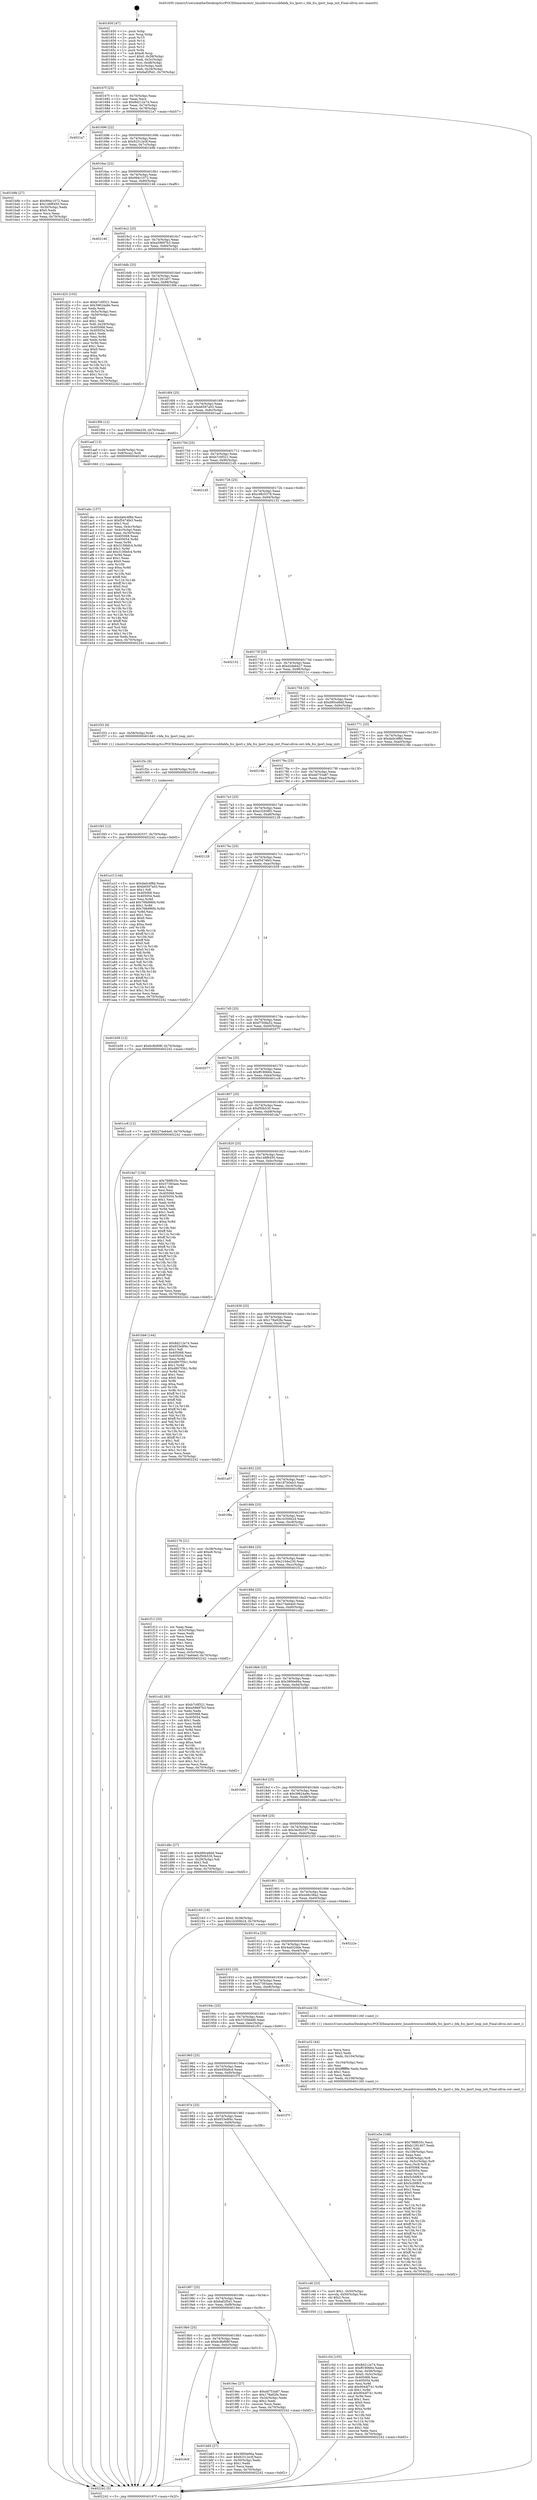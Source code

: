 digraph "0x401650" {
  label = "0x401650 (/mnt/c/Users/mathe/Desktop/tcc/POCII/binaries/extr_linuxdriversscsibfabfa_fcs_lport.c_bfa_fcs_lport_loop_init_Final-ollvm.out::main(0))"
  labelloc = "t"
  node[shape=record]

  Entry [label="",width=0.3,height=0.3,shape=circle,fillcolor=black,style=filled]
  "0x40167f" [label="{
     0x40167f [23]\l
     | [instrs]\l
     &nbsp;&nbsp;0x40167f \<+3\>: mov -0x70(%rbp),%eax\l
     &nbsp;&nbsp;0x401682 \<+2\>: mov %eax,%ecx\l
     &nbsp;&nbsp;0x401684 \<+6\>: sub $0x8d212e74,%ecx\l
     &nbsp;&nbsp;0x40168a \<+3\>: mov %eax,-0x74(%rbp)\l
     &nbsp;&nbsp;0x40168d \<+3\>: mov %ecx,-0x78(%rbp)\l
     &nbsp;&nbsp;0x401690 \<+6\>: je 00000000004021a7 \<main+0xb57\>\l
  }"]
  "0x4021a7" [label="{
     0x4021a7\l
  }", style=dashed]
  "0x401696" [label="{
     0x401696 [22]\l
     | [instrs]\l
     &nbsp;&nbsp;0x401696 \<+5\>: jmp 000000000040169b \<main+0x4b\>\l
     &nbsp;&nbsp;0x40169b \<+3\>: mov -0x74(%rbp),%eax\l
     &nbsp;&nbsp;0x40169e \<+5\>: sub $0x92312e3f,%eax\l
     &nbsp;&nbsp;0x4016a3 \<+3\>: mov %eax,-0x7c(%rbp)\l
     &nbsp;&nbsp;0x4016a6 \<+6\>: je 0000000000401b9b \<main+0x54b\>\l
  }"]
  Exit [label="",width=0.3,height=0.3,shape=circle,fillcolor=black,style=filled,peripheries=2]
  "0x401b9b" [label="{
     0x401b9b [27]\l
     | [instrs]\l
     &nbsp;&nbsp;0x401b9b \<+5\>: mov $0x994c1072,%eax\l
     &nbsp;&nbsp;0x401ba0 \<+5\>: mov $0x148f6450,%ecx\l
     &nbsp;&nbsp;0x401ba5 \<+3\>: mov -0x30(%rbp),%edx\l
     &nbsp;&nbsp;0x401ba8 \<+3\>: cmp $0x0,%edx\l
     &nbsp;&nbsp;0x401bab \<+3\>: cmove %ecx,%eax\l
     &nbsp;&nbsp;0x401bae \<+3\>: mov %eax,-0x70(%rbp)\l
     &nbsp;&nbsp;0x401bb1 \<+5\>: jmp 0000000000402242 \<main+0xbf2\>\l
  }"]
  "0x4016ac" [label="{
     0x4016ac [22]\l
     | [instrs]\l
     &nbsp;&nbsp;0x4016ac \<+5\>: jmp 00000000004016b1 \<main+0x61\>\l
     &nbsp;&nbsp;0x4016b1 \<+3\>: mov -0x74(%rbp),%eax\l
     &nbsp;&nbsp;0x4016b4 \<+5\>: sub $0x994c1072,%eax\l
     &nbsp;&nbsp;0x4016b9 \<+3\>: mov %eax,-0x80(%rbp)\l
     &nbsp;&nbsp;0x4016bc \<+6\>: je 0000000000402146 \<main+0xaf6\>\l
  }"]
  "0x401f45" [label="{
     0x401f45 [12]\l
     | [instrs]\l
     &nbsp;&nbsp;0x401f45 \<+7\>: movl $0x3ec92537,-0x70(%rbp)\l
     &nbsp;&nbsp;0x401f4c \<+5\>: jmp 0000000000402242 \<main+0xbf2\>\l
  }"]
  "0x402146" [label="{
     0x402146\l
  }", style=dashed]
  "0x4016c2" [label="{
     0x4016c2 [25]\l
     | [instrs]\l
     &nbsp;&nbsp;0x4016c2 \<+5\>: jmp 00000000004016c7 \<main+0x77\>\l
     &nbsp;&nbsp;0x4016c7 \<+3\>: mov -0x74(%rbp),%eax\l
     &nbsp;&nbsp;0x4016ca \<+5\>: sub $0xa59697b3,%eax\l
     &nbsp;&nbsp;0x4016cf \<+6\>: mov %eax,-0x84(%rbp)\l
     &nbsp;&nbsp;0x4016d5 \<+6\>: je 0000000000401d25 \<main+0x6d5\>\l
  }"]
  "0x401f3c" [label="{
     0x401f3c [9]\l
     | [instrs]\l
     &nbsp;&nbsp;0x401f3c \<+4\>: mov -0x58(%rbp),%rdi\l
     &nbsp;&nbsp;0x401f40 \<+5\>: call 0000000000401030 \<free@plt\>\l
     | [calls]\l
     &nbsp;&nbsp;0x401030 \{1\} (unknown)\l
  }"]
  "0x401d25" [label="{
     0x401d25 [103]\l
     | [instrs]\l
     &nbsp;&nbsp;0x401d25 \<+5\>: mov $0xb7c0f321,%eax\l
     &nbsp;&nbsp;0x401d2a \<+5\>: mov $0x39624a9e,%ecx\l
     &nbsp;&nbsp;0x401d2f \<+2\>: xor %edx,%edx\l
     &nbsp;&nbsp;0x401d31 \<+3\>: mov -0x5c(%rbp),%esi\l
     &nbsp;&nbsp;0x401d34 \<+3\>: cmp -0x50(%rbp),%esi\l
     &nbsp;&nbsp;0x401d37 \<+4\>: setl %dil\l
     &nbsp;&nbsp;0x401d3b \<+4\>: and $0x1,%dil\l
     &nbsp;&nbsp;0x401d3f \<+4\>: mov %dil,-0x29(%rbp)\l
     &nbsp;&nbsp;0x401d43 \<+7\>: mov 0x405068,%esi\l
     &nbsp;&nbsp;0x401d4a \<+8\>: mov 0x405054,%r8d\l
     &nbsp;&nbsp;0x401d52 \<+3\>: sub $0x1,%edx\l
     &nbsp;&nbsp;0x401d55 \<+3\>: mov %esi,%r9d\l
     &nbsp;&nbsp;0x401d58 \<+3\>: add %edx,%r9d\l
     &nbsp;&nbsp;0x401d5b \<+4\>: imul %r9d,%esi\l
     &nbsp;&nbsp;0x401d5f \<+3\>: and $0x1,%esi\l
     &nbsp;&nbsp;0x401d62 \<+3\>: cmp $0x0,%esi\l
     &nbsp;&nbsp;0x401d65 \<+4\>: sete %dil\l
     &nbsp;&nbsp;0x401d69 \<+4\>: cmp $0xa,%r8d\l
     &nbsp;&nbsp;0x401d6d \<+4\>: setl %r10b\l
     &nbsp;&nbsp;0x401d71 \<+3\>: mov %dil,%r11b\l
     &nbsp;&nbsp;0x401d74 \<+3\>: and %r10b,%r11b\l
     &nbsp;&nbsp;0x401d77 \<+3\>: xor %r10b,%dil\l
     &nbsp;&nbsp;0x401d7a \<+3\>: or %dil,%r11b\l
     &nbsp;&nbsp;0x401d7d \<+4\>: test $0x1,%r11b\l
     &nbsp;&nbsp;0x401d81 \<+3\>: cmovne %ecx,%eax\l
     &nbsp;&nbsp;0x401d84 \<+3\>: mov %eax,-0x70(%rbp)\l
     &nbsp;&nbsp;0x401d87 \<+5\>: jmp 0000000000402242 \<main+0xbf2\>\l
  }"]
  "0x4016db" [label="{
     0x4016db [25]\l
     | [instrs]\l
     &nbsp;&nbsp;0x4016db \<+5\>: jmp 00000000004016e0 \<main+0x90\>\l
     &nbsp;&nbsp;0x4016e0 \<+3\>: mov -0x74(%rbp),%eax\l
     &nbsp;&nbsp;0x4016e3 \<+5\>: sub $0xb1291407,%eax\l
     &nbsp;&nbsp;0x4016e8 \<+6\>: mov %eax,-0x88(%rbp)\l
     &nbsp;&nbsp;0x4016ee \<+6\>: je 0000000000401f06 \<main+0x8b6\>\l
  }"]
  "0x401e5e" [label="{
     0x401e5e [168]\l
     | [instrs]\l
     &nbsp;&nbsp;0x401e5e \<+5\>: mov $0x788f635c,%ecx\l
     &nbsp;&nbsp;0x401e63 \<+5\>: mov $0xb1291407,%edx\l
     &nbsp;&nbsp;0x401e68 \<+3\>: mov $0x1,%dil\l
     &nbsp;&nbsp;0x401e6b \<+6\>: mov -0x108(%rbp),%esi\l
     &nbsp;&nbsp;0x401e71 \<+3\>: imul %eax,%esi\l
     &nbsp;&nbsp;0x401e74 \<+4\>: mov -0x58(%rbp),%r8\l
     &nbsp;&nbsp;0x401e78 \<+4\>: movslq -0x5c(%rbp),%r9\l
     &nbsp;&nbsp;0x401e7c \<+4\>: mov %esi,(%r8,%r9,4)\l
     &nbsp;&nbsp;0x401e80 \<+7\>: mov 0x405068,%eax\l
     &nbsp;&nbsp;0x401e87 \<+7\>: mov 0x405054,%esi\l
     &nbsp;&nbsp;0x401e8e \<+3\>: mov %eax,%r10d\l
     &nbsp;&nbsp;0x401e91 \<+7\>: sub $0x5c56f63,%r10d\l
     &nbsp;&nbsp;0x401e98 \<+4\>: sub $0x1,%r10d\l
     &nbsp;&nbsp;0x401e9c \<+7\>: add $0x5c56f63,%r10d\l
     &nbsp;&nbsp;0x401ea3 \<+4\>: imul %r10d,%eax\l
     &nbsp;&nbsp;0x401ea7 \<+3\>: and $0x1,%eax\l
     &nbsp;&nbsp;0x401eaa \<+3\>: cmp $0x0,%eax\l
     &nbsp;&nbsp;0x401ead \<+4\>: sete %r11b\l
     &nbsp;&nbsp;0x401eb1 \<+3\>: cmp $0xa,%esi\l
     &nbsp;&nbsp;0x401eb4 \<+3\>: setl %bl\l
     &nbsp;&nbsp;0x401eb7 \<+3\>: mov %r11b,%r14b\l
     &nbsp;&nbsp;0x401eba \<+4\>: xor $0xff,%r14b\l
     &nbsp;&nbsp;0x401ebe \<+3\>: mov %bl,%r15b\l
     &nbsp;&nbsp;0x401ec1 \<+4\>: xor $0xff,%r15b\l
     &nbsp;&nbsp;0x401ec5 \<+4\>: xor $0x1,%dil\l
     &nbsp;&nbsp;0x401ec9 \<+3\>: mov %r14b,%r12b\l
     &nbsp;&nbsp;0x401ecc \<+4\>: and $0xff,%r12b\l
     &nbsp;&nbsp;0x401ed0 \<+3\>: and %dil,%r11b\l
     &nbsp;&nbsp;0x401ed3 \<+3\>: mov %r15b,%r13b\l
     &nbsp;&nbsp;0x401ed6 \<+4\>: and $0xff,%r13b\l
     &nbsp;&nbsp;0x401eda \<+3\>: and %dil,%bl\l
     &nbsp;&nbsp;0x401edd \<+3\>: or %r11b,%r12b\l
     &nbsp;&nbsp;0x401ee0 \<+3\>: or %bl,%r13b\l
     &nbsp;&nbsp;0x401ee3 \<+3\>: xor %r13b,%r12b\l
     &nbsp;&nbsp;0x401ee6 \<+3\>: or %r15b,%r14b\l
     &nbsp;&nbsp;0x401ee9 \<+4\>: xor $0xff,%r14b\l
     &nbsp;&nbsp;0x401eed \<+4\>: or $0x1,%dil\l
     &nbsp;&nbsp;0x401ef1 \<+3\>: and %dil,%r14b\l
     &nbsp;&nbsp;0x401ef4 \<+3\>: or %r14b,%r12b\l
     &nbsp;&nbsp;0x401ef7 \<+4\>: test $0x1,%r12b\l
     &nbsp;&nbsp;0x401efb \<+3\>: cmovne %edx,%ecx\l
     &nbsp;&nbsp;0x401efe \<+3\>: mov %ecx,-0x70(%rbp)\l
     &nbsp;&nbsp;0x401f01 \<+5\>: jmp 0000000000402242 \<main+0xbf2\>\l
  }"]
  "0x401f06" [label="{
     0x401f06 [12]\l
     | [instrs]\l
     &nbsp;&nbsp;0x401f06 \<+7\>: movl $0x2104e230,-0x70(%rbp)\l
     &nbsp;&nbsp;0x401f0d \<+5\>: jmp 0000000000402242 \<main+0xbf2\>\l
  }"]
  "0x4016f4" [label="{
     0x4016f4 [25]\l
     | [instrs]\l
     &nbsp;&nbsp;0x4016f4 \<+5\>: jmp 00000000004016f9 \<main+0xa9\>\l
     &nbsp;&nbsp;0x4016f9 \<+3\>: mov -0x74(%rbp),%eax\l
     &nbsp;&nbsp;0x4016fc \<+5\>: sub $0xb6597a03,%eax\l
     &nbsp;&nbsp;0x401701 \<+6\>: mov %eax,-0x8c(%rbp)\l
     &nbsp;&nbsp;0x401707 \<+6\>: je 0000000000401aaf \<main+0x45f\>\l
  }"]
  "0x401e32" [label="{
     0x401e32 [44]\l
     | [instrs]\l
     &nbsp;&nbsp;0x401e32 \<+2\>: xor %ecx,%ecx\l
     &nbsp;&nbsp;0x401e34 \<+5\>: mov $0x2,%edx\l
     &nbsp;&nbsp;0x401e39 \<+6\>: mov %edx,-0x104(%rbp)\l
     &nbsp;&nbsp;0x401e3f \<+1\>: cltd\l
     &nbsp;&nbsp;0x401e40 \<+6\>: mov -0x104(%rbp),%esi\l
     &nbsp;&nbsp;0x401e46 \<+2\>: idiv %esi\l
     &nbsp;&nbsp;0x401e48 \<+6\>: imul $0xfffffffe,%edx,%edx\l
     &nbsp;&nbsp;0x401e4e \<+3\>: sub $0x1,%ecx\l
     &nbsp;&nbsp;0x401e51 \<+2\>: sub %ecx,%edx\l
     &nbsp;&nbsp;0x401e53 \<+6\>: mov %edx,-0x108(%rbp)\l
     &nbsp;&nbsp;0x401e59 \<+5\>: call 0000000000401160 \<next_i\>\l
     | [calls]\l
     &nbsp;&nbsp;0x401160 \{1\} (/mnt/c/Users/mathe/Desktop/tcc/POCII/binaries/extr_linuxdriversscsibfabfa_fcs_lport.c_bfa_fcs_lport_loop_init_Final-ollvm.out::next_i)\l
  }"]
  "0x401aaf" [label="{
     0x401aaf [13]\l
     | [instrs]\l
     &nbsp;&nbsp;0x401aaf \<+4\>: mov -0x48(%rbp),%rax\l
     &nbsp;&nbsp;0x401ab3 \<+4\>: mov 0x8(%rax),%rdi\l
     &nbsp;&nbsp;0x401ab7 \<+5\>: call 0000000000401060 \<atoi@plt\>\l
     | [calls]\l
     &nbsp;&nbsp;0x401060 \{1\} (unknown)\l
  }"]
  "0x40170d" [label="{
     0x40170d [25]\l
     | [instrs]\l
     &nbsp;&nbsp;0x40170d \<+5\>: jmp 0000000000401712 \<main+0xc2\>\l
     &nbsp;&nbsp;0x401712 \<+3\>: mov -0x74(%rbp),%eax\l
     &nbsp;&nbsp;0x401715 \<+5\>: sub $0xb7c0f321,%eax\l
     &nbsp;&nbsp;0x40171a \<+6\>: mov %eax,-0x90(%rbp)\l
     &nbsp;&nbsp;0x401720 \<+6\>: je 00000000004021d5 \<main+0xb85\>\l
  }"]
  "0x401c5d" [label="{
     0x401c5d [105]\l
     | [instrs]\l
     &nbsp;&nbsp;0x401c5d \<+5\>: mov $0x8d212e74,%ecx\l
     &nbsp;&nbsp;0x401c62 \<+5\>: mov $0xff190664,%edx\l
     &nbsp;&nbsp;0x401c67 \<+4\>: mov %rax,-0x58(%rbp)\l
     &nbsp;&nbsp;0x401c6b \<+7\>: movl $0x0,-0x5c(%rbp)\l
     &nbsp;&nbsp;0x401c72 \<+7\>: mov 0x405068,%esi\l
     &nbsp;&nbsp;0x401c79 \<+8\>: mov 0x405054,%r8d\l
     &nbsp;&nbsp;0x401c81 \<+3\>: mov %esi,%r9d\l
     &nbsp;&nbsp;0x401c84 \<+7\>: add $0x9044f741,%r9d\l
     &nbsp;&nbsp;0x401c8b \<+4\>: sub $0x1,%r9d\l
     &nbsp;&nbsp;0x401c8f \<+7\>: sub $0x9044f741,%r9d\l
     &nbsp;&nbsp;0x401c96 \<+4\>: imul %r9d,%esi\l
     &nbsp;&nbsp;0x401c9a \<+3\>: and $0x1,%esi\l
     &nbsp;&nbsp;0x401c9d \<+3\>: cmp $0x0,%esi\l
     &nbsp;&nbsp;0x401ca0 \<+4\>: sete %r10b\l
     &nbsp;&nbsp;0x401ca4 \<+4\>: cmp $0xa,%r8d\l
     &nbsp;&nbsp;0x401ca8 \<+4\>: setl %r11b\l
     &nbsp;&nbsp;0x401cac \<+3\>: mov %r10b,%bl\l
     &nbsp;&nbsp;0x401caf \<+3\>: and %r11b,%bl\l
     &nbsp;&nbsp;0x401cb2 \<+3\>: xor %r11b,%r10b\l
     &nbsp;&nbsp;0x401cb5 \<+3\>: or %r10b,%bl\l
     &nbsp;&nbsp;0x401cb8 \<+3\>: test $0x1,%bl\l
     &nbsp;&nbsp;0x401cbb \<+3\>: cmovne %edx,%ecx\l
     &nbsp;&nbsp;0x401cbe \<+3\>: mov %ecx,-0x70(%rbp)\l
     &nbsp;&nbsp;0x401cc1 \<+5\>: jmp 0000000000402242 \<main+0xbf2\>\l
  }"]
  "0x4021d5" [label="{
     0x4021d5\l
  }", style=dashed]
  "0x401726" [label="{
     0x401726 [25]\l
     | [instrs]\l
     &nbsp;&nbsp;0x401726 \<+5\>: jmp 000000000040172b \<main+0xdb\>\l
     &nbsp;&nbsp;0x40172b \<+3\>: mov -0x74(%rbp),%eax\l
     &nbsp;&nbsp;0x40172e \<+5\>: sub $0xc98c5378,%eax\l
     &nbsp;&nbsp;0x401733 \<+6\>: mov %eax,-0x94(%rbp)\l
     &nbsp;&nbsp;0x401739 \<+6\>: je 0000000000402152 \<main+0xb02\>\l
  }"]
  "0x4019c9" [label="{
     0x4019c9\l
  }", style=dashed]
  "0x402152" [label="{
     0x402152\l
  }", style=dashed]
  "0x40173f" [label="{
     0x40173f [25]\l
     | [instrs]\l
     &nbsp;&nbsp;0x40173f \<+5\>: jmp 0000000000401744 \<main+0xf4\>\l
     &nbsp;&nbsp;0x401744 \<+3\>: mov -0x74(%rbp),%eax\l
     &nbsp;&nbsp;0x401747 \<+5\>: sub $0xd2deb427,%eax\l
     &nbsp;&nbsp;0x40174c \<+6\>: mov %eax,-0x98(%rbp)\l
     &nbsp;&nbsp;0x401752 \<+6\>: je 000000000040211c \<main+0xacc\>\l
  }"]
  "0x401b65" [label="{
     0x401b65 [27]\l
     | [instrs]\l
     &nbsp;&nbsp;0x401b65 \<+5\>: mov $0x3800e66a,%eax\l
     &nbsp;&nbsp;0x401b6a \<+5\>: mov $0x92312e3f,%ecx\l
     &nbsp;&nbsp;0x401b6f \<+3\>: mov -0x30(%rbp),%edx\l
     &nbsp;&nbsp;0x401b72 \<+3\>: cmp $0x1,%edx\l
     &nbsp;&nbsp;0x401b75 \<+3\>: cmovl %ecx,%eax\l
     &nbsp;&nbsp;0x401b78 \<+3\>: mov %eax,-0x70(%rbp)\l
     &nbsp;&nbsp;0x401b7b \<+5\>: jmp 0000000000402242 \<main+0xbf2\>\l
  }"]
  "0x40211c" [label="{
     0x40211c\l
  }", style=dashed]
  "0x401758" [label="{
     0x401758 [25]\l
     | [instrs]\l
     &nbsp;&nbsp;0x401758 \<+5\>: jmp 000000000040175d \<main+0x10d\>\l
     &nbsp;&nbsp;0x40175d \<+3\>: mov -0x74(%rbp),%eax\l
     &nbsp;&nbsp;0x401760 \<+5\>: sub $0xd90ce8dd,%eax\l
     &nbsp;&nbsp;0x401765 \<+6\>: mov %eax,-0x9c(%rbp)\l
     &nbsp;&nbsp;0x40176b \<+6\>: je 0000000000401f33 \<main+0x8e3\>\l
  }"]
  "0x401abc" [label="{
     0x401abc [157]\l
     | [instrs]\l
     &nbsp;&nbsp;0x401abc \<+5\>: mov $0xda0c4f8d,%ecx\l
     &nbsp;&nbsp;0x401ac1 \<+5\>: mov $0xf5474fe3,%edx\l
     &nbsp;&nbsp;0x401ac6 \<+3\>: mov $0x1,%sil\l
     &nbsp;&nbsp;0x401ac9 \<+3\>: mov %eax,-0x4c(%rbp)\l
     &nbsp;&nbsp;0x401acc \<+3\>: mov -0x4c(%rbp),%eax\l
     &nbsp;&nbsp;0x401acf \<+3\>: mov %eax,-0x30(%rbp)\l
     &nbsp;&nbsp;0x401ad2 \<+7\>: mov 0x405068,%eax\l
     &nbsp;&nbsp;0x401ad9 \<+8\>: mov 0x405054,%r8d\l
     &nbsp;&nbsp;0x401ae1 \<+3\>: mov %eax,%r9d\l
     &nbsp;&nbsp;0x401ae4 \<+7\>: sub $0x3156bfc4,%r9d\l
     &nbsp;&nbsp;0x401aeb \<+4\>: sub $0x1,%r9d\l
     &nbsp;&nbsp;0x401aef \<+7\>: add $0x3156bfc4,%r9d\l
     &nbsp;&nbsp;0x401af6 \<+4\>: imul %r9d,%eax\l
     &nbsp;&nbsp;0x401afa \<+3\>: and $0x1,%eax\l
     &nbsp;&nbsp;0x401afd \<+3\>: cmp $0x0,%eax\l
     &nbsp;&nbsp;0x401b00 \<+4\>: sete %r10b\l
     &nbsp;&nbsp;0x401b04 \<+4\>: cmp $0xa,%r8d\l
     &nbsp;&nbsp;0x401b08 \<+4\>: setl %r11b\l
     &nbsp;&nbsp;0x401b0c \<+3\>: mov %r10b,%bl\l
     &nbsp;&nbsp;0x401b0f \<+3\>: xor $0xff,%bl\l
     &nbsp;&nbsp;0x401b12 \<+3\>: mov %r11b,%r14b\l
     &nbsp;&nbsp;0x401b15 \<+4\>: xor $0xff,%r14b\l
     &nbsp;&nbsp;0x401b19 \<+4\>: xor $0x0,%sil\l
     &nbsp;&nbsp;0x401b1d \<+3\>: mov %bl,%r15b\l
     &nbsp;&nbsp;0x401b20 \<+4\>: and $0x0,%r15b\l
     &nbsp;&nbsp;0x401b24 \<+3\>: and %sil,%r10b\l
     &nbsp;&nbsp;0x401b27 \<+3\>: mov %r14b,%r12b\l
     &nbsp;&nbsp;0x401b2a \<+4\>: and $0x0,%r12b\l
     &nbsp;&nbsp;0x401b2e \<+3\>: and %sil,%r11b\l
     &nbsp;&nbsp;0x401b31 \<+3\>: or %r10b,%r15b\l
     &nbsp;&nbsp;0x401b34 \<+3\>: or %r11b,%r12b\l
     &nbsp;&nbsp;0x401b37 \<+3\>: xor %r12b,%r15b\l
     &nbsp;&nbsp;0x401b3a \<+3\>: or %r14b,%bl\l
     &nbsp;&nbsp;0x401b3d \<+3\>: xor $0xff,%bl\l
     &nbsp;&nbsp;0x401b40 \<+4\>: or $0x0,%sil\l
     &nbsp;&nbsp;0x401b44 \<+3\>: and %sil,%bl\l
     &nbsp;&nbsp;0x401b47 \<+3\>: or %bl,%r15b\l
     &nbsp;&nbsp;0x401b4a \<+4\>: test $0x1,%r15b\l
     &nbsp;&nbsp;0x401b4e \<+3\>: cmovne %edx,%ecx\l
     &nbsp;&nbsp;0x401b51 \<+3\>: mov %ecx,-0x70(%rbp)\l
     &nbsp;&nbsp;0x401b54 \<+5\>: jmp 0000000000402242 \<main+0xbf2\>\l
  }"]
  "0x401f33" [label="{
     0x401f33 [9]\l
     | [instrs]\l
     &nbsp;&nbsp;0x401f33 \<+4\>: mov -0x58(%rbp),%rdi\l
     &nbsp;&nbsp;0x401f37 \<+5\>: call 0000000000401640 \<bfa_fcs_lport_loop_init\>\l
     | [calls]\l
     &nbsp;&nbsp;0x401640 \{1\} (/mnt/c/Users/mathe/Desktop/tcc/POCII/binaries/extr_linuxdriversscsibfabfa_fcs_lport.c_bfa_fcs_lport_loop_init_Final-ollvm.out::bfa_fcs_lport_loop_init)\l
  }"]
  "0x401771" [label="{
     0x401771 [25]\l
     | [instrs]\l
     &nbsp;&nbsp;0x401771 \<+5\>: jmp 0000000000401776 \<main+0x126\>\l
     &nbsp;&nbsp;0x401776 \<+3\>: mov -0x74(%rbp),%eax\l
     &nbsp;&nbsp;0x401779 \<+5\>: sub $0xda0c4f8d,%eax\l
     &nbsp;&nbsp;0x40177e \<+6\>: mov %eax,-0xa0(%rbp)\l
     &nbsp;&nbsp;0x401784 \<+6\>: je 000000000040218b \<main+0xb3b\>\l
  }"]
  "0x401650" [label="{
     0x401650 [47]\l
     | [instrs]\l
     &nbsp;&nbsp;0x401650 \<+1\>: push %rbp\l
     &nbsp;&nbsp;0x401651 \<+3\>: mov %rsp,%rbp\l
     &nbsp;&nbsp;0x401654 \<+2\>: push %r15\l
     &nbsp;&nbsp;0x401656 \<+2\>: push %r14\l
     &nbsp;&nbsp;0x401658 \<+2\>: push %r13\l
     &nbsp;&nbsp;0x40165a \<+2\>: push %r12\l
     &nbsp;&nbsp;0x40165c \<+1\>: push %rbx\l
     &nbsp;&nbsp;0x40165d \<+7\>: sub $0xe8,%rsp\l
     &nbsp;&nbsp;0x401664 \<+7\>: movl $0x0,-0x38(%rbp)\l
     &nbsp;&nbsp;0x40166b \<+3\>: mov %edi,-0x3c(%rbp)\l
     &nbsp;&nbsp;0x40166e \<+4\>: mov %rsi,-0x48(%rbp)\l
     &nbsp;&nbsp;0x401672 \<+3\>: mov -0x3c(%rbp),%edi\l
     &nbsp;&nbsp;0x401675 \<+3\>: mov %edi,-0x34(%rbp)\l
     &nbsp;&nbsp;0x401678 \<+7\>: movl $0x6af2f5d1,-0x70(%rbp)\l
  }"]
  "0x40218b" [label="{
     0x40218b\l
  }", style=dashed]
  "0x40178a" [label="{
     0x40178a [25]\l
     | [instrs]\l
     &nbsp;&nbsp;0x40178a \<+5\>: jmp 000000000040178f \<main+0x13f\>\l
     &nbsp;&nbsp;0x40178f \<+3\>: mov -0x74(%rbp),%eax\l
     &nbsp;&nbsp;0x401792 \<+5\>: sub $0xdd753a87,%eax\l
     &nbsp;&nbsp;0x401797 \<+6\>: mov %eax,-0xa4(%rbp)\l
     &nbsp;&nbsp;0x40179d \<+6\>: je 0000000000401a1f \<main+0x3cf\>\l
  }"]
  "0x402242" [label="{
     0x402242 [5]\l
     | [instrs]\l
     &nbsp;&nbsp;0x402242 \<+5\>: jmp 000000000040167f \<main+0x2f\>\l
  }"]
  "0x401a1f" [label="{
     0x401a1f [144]\l
     | [instrs]\l
     &nbsp;&nbsp;0x401a1f \<+5\>: mov $0xda0c4f8d,%eax\l
     &nbsp;&nbsp;0x401a24 \<+5\>: mov $0xb6597a03,%ecx\l
     &nbsp;&nbsp;0x401a29 \<+2\>: mov $0x1,%dl\l
     &nbsp;&nbsp;0x401a2b \<+7\>: mov 0x405068,%esi\l
     &nbsp;&nbsp;0x401a32 \<+7\>: mov 0x405054,%edi\l
     &nbsp;&nbsp;0x401a39 \<+3\>: mov %esi,%r8d\l
     &nbsp;&nbsp;0x401a3c \<+7\>: add $0x768d96f4,%r8d\l
     &nbsp;&nbsp;0x401a43 \<+4\>: sub $0x1,%r8d\l
     &nbsp;&nbsp;0x401a47 \<+7\>: sub $0x768d96f4,%r8d\l
     &nbsp;&nbsp;0x401a4e \<+4\>: imul %r8d,%esi\l
     &nbsp;&nbsp;0x401a52 \<+3\>: and $0x1,%esi\l
     &nbsp;&nbsp;0x401a55 \<+3\>: cmp $0x0,%esi\l
     &nbsp;&nbsp;0x401a58 \<+4\>: sete %r9b\l
     &nbsp;&nbsp;0x401a5c \<+3\>: cmp $0xa,%edi\l
     &nbsp;&nbsp;0x401a5f \<+4\>: setl %r10b\l
     &nbsp;&nbsp;0x401a63 \<+3\>: mov %r9b,%r11b\l
     &nbsp;&nbsp;0x401a66 \<+4\>: xor $0xff,%r11b\l
     &nbsp;&nbsp;0x401a6a \<+3\>: mov %r10b,%bl\l
     &nbsp;&nbsp;0x401a6d \<+3\>: xor $0xff,%bl\l
     &nbsp;&nbsp;0x401a70 \<+3\>: xor $0x0,%dl\l
     &nbsp;&nbsp;0x401a73 \<+3\>: mov %r11b,%r14b\l
     &nbsp;&nbsp;0x401a76 \<+4\>: and $0x0,%r14b\l
     &nbsp;&nbsp;0x401a7a \<+3\>: and %dl,%r9b\l
     &nbsp;&nbsp;0x401a7d \<+3\>: mov %bl,%r15b\l
     &nbsp;&nbsp;0x401a80 \<+4\>: and $0x0,%r15b\l
     &nbsp;&nbsp;0x401a84 \<+3\>: and %dl,%r10b\l
     &nbsp;&nbsp;0x401a87 \<+3\>: or %r9b,%r14b\l
     &nbsp;&nbsp;0x401a8a \<+3\>: or %r10b,%r15b\l
     &nbsp;&nbsp;0x401a8d \<+3\>: xor %r15b,%r14b\l
     &nbsp;&nbsp;0x401a90 \<+3\>: or %bl,%r11b\l
     &nbsp;&nbsp;0x401a93 \<+4\>: xor $0xff,%r11b\l
     &nbsp;&nbsp;0x401a97 \<+3\>: or $0x0,%dl\l
     &nbsp;&nbsp;0x401a9a \<+3\>: and %dl,%r11b\l
     &nbsp;&nbsp;0x401a9d \<+3\>: or %r11b,%r14b\l
     &nbsp;&nbsp;0x401aa0 \<+4\>: test $0x1,%r14b\l
     &nbsp;&nbsp;0x401aa4 \<+3\>: cmovne %ecx,%eax\l
     &nbsp;&nbsp;0x401aa7 \<+3\>: mov %eax,-0x70(%rbp)\l
     &nbsp;&nbsp;0x401aaa \<+5\>: jmp 0000000000402242 \<main+0xbf2\>\l
  }"]
  "0x4017a3" [label="{
     0x4017a3 [25]\l
     | [instrs]\l
     &nbsp;&nbsp;0x4017a3 \<+5\>: jmp 00000000004017a8 \<main+0x158\>\l
     &nbsp;&nbsp;0x4017a8 \<+3\>: mov -0x74(%rbp),%eax\l
     &nbsp;&nbsp;0x4017ab \<+5\>: sub $0xe32938f1,%eax\l
     &nbsp;&nbsp;0x4017b0 \<+6\>: mov %eax,-0xa8(%rbp)\l
     &nbsp;&nbsp;0x4017b6 \<+6\>: je 0000000000402128 \<main+0xad8\>\l
  }"]
  "0x4019b0" [label="{
     0x4019b0 [25]\l
     | [instrs]\l
     &nbsp;&nbsp;0x4019b0 \<+5\>: jmp 00000000004019b5 \<main+0x365\>\l
     &nbsp;&nbsp;0x4019b5 \<+3\>: mov -0x74(%rbp),%eax\l
     &nbsp;&nbsp;0x4019b8 \<+5\>: sub $0x6c8bf08f,%eax\l
     &nbsp;&nbsp;0x4019bd \<+6\>: mov %eax,-0xfc(%rbp)\l
     &nbsp;&nbsp;0x4019c3 \<+6\>: je 0000000000401b65 \<main+0x515\>\l
  }"]
  "0x402128" [label="{
     0x402128\l
  }", style=dashed]
  "0x4017bc" [label="{
     0x4017bc [25]\l
     | [instrs]\l
     &nbsp;&nbsp;0x4017bc \<+5\>: jmp 00000000004017c1 \<main+0x171\>\l
     &nbsp;&nbsp;0x4017c1 \<+3\>: mov -0x74(%rbp),%eax\l
     &nbsp;&nbsp;0x4017c4 \<+5\>: sub $0xf5474fe3,%eax\l
     &nbsp;&nbsp;0x4017c9 \<+6\>: mov %eax,-0xac(%rbp)\l
     &nbsp;&nbsp;0x4017cf \<+6\>: je 0000000000401b59 \<main+0x509\>\l
  }"]
  "0x4019ec" [label="{
     0x4019ec [27]\l
     | [instrs]\l
     &nbsp;&nbsp;0x4019ec \<+5\>: mov $0xdd753a87,%eax\l
     &nbsp;&nbsp;0x4019f1 \<+5\>: mov $0x178a92fe,%ecx\l
     &nbsp;&nbsp;0x4019f6 \<+3\>: mov -0x34(%rbp),%edx\l
     &nbsp;&nbsp;0x4019f9 \<+3\>: cmp $0x2,%edx\l
     &nbsp;&nbsp;0x4019fc \<+3\>: cmovne %ecx,%eax\l
     &nbsp;&nbsp;0x4019ff \<+3\>: mov %eax,-0x70(%rbp)\l
     &nbsp;&nbsp;0x401a02 \<+5\>: jmp 0000000000402242 \<main+0xbf2\>\l
  }"]
  "0x401b59" [label="{
     0x401b59 [12]\l
     | [instrs]\l
     &nbsp;&nbsp;0x401b59 \<+7\>: movl $0x6c8bf08f,-0x70(%rbp)\l
     &nbsp;&nbsp;0x401b60 \<+5\>: jmp 0000000000402242 \<main+0xbf2\>\l
  }"]
  "0x4017d5" [label="{
     0x4017d5 [25]\l
     | [instrs]\l
     &nbsp;&nbsp;0x4017d5 \<+5\>: jmp 00000000004017da \<main+0x18a\>\l
     &nbsp;&nbsp;0x4017da \<+3\>: mov -0x74(%rbp),%eax\l
     &nbsp;&nbsp;0x4017dd \<+5\>: sub $0xf7508a52,%eax\l
     &nbsp;&nbsp;0x4017e2 \<+6\>: mov %eax,-0xb0(%rbp)\l
     &nbsp;&nbsp;0x4017e8 \<+6\>: je 0000000000402077 \<main+0xa27\>\l
  }"]
  "0x401997" [label="{
     0x401997 [25]\l
     | [instrs]\l
     &nbsp;&nbsp;0x401997 \<+5\>: jmp 000000000040199c \<main+0x34c\>\l
     &nbsp;&nbsp;0x40199c \<+3\>: mov -0x74(%rbp),%eax\l
     &nbsp;&nbsp;0x40199f \<+5\>: sub $0x6af2f5d1,%eax\l
     &nbsp;&nbsp;0x4019a4 \<+6\>: mov %eax,-0xf8(%rbp)\l
     &nbsp;&nbsp;0x4019aa \<+6\>: je 00000000004019ec \<main+0x39c\>\l
  }"]
  "0x402077" [label="{
     0x402077\l
  }", style=dashed]
  "0x4017ee" [label="{
     0x4017ee [25]\l
     | [instrs]\l
     &nbsp;&nbsp;0x4017ee \<+5\>: jmp 00000000004017f3 \<main+0x1a3\>\l
     &nbsp;&nbsp;0x4017f3 \<+3\>: mov -0x74(%rbp),%eax\l
     &nbsp;&nbsp;0x4017f6 \<+5\>: sub $0xff190664,%eax\l
     &nbsp;&nbsp;0x4017fb \<+6\>: mov %eax,-0xb4(%rbp)\l
     &nbsp;&nbsp;0x401801 \<+6\>: je 0000000000401cc6 \<main+0x676\>\l
  }"]
  "0x401c46" [label="{
     0x401c46 [23]\l
     | [instrs]\l
     &nbsp;&nbsp;0x401c46 \<+7\>: movl $0x1,-0x50(%rbp)\l
     &nbsp;&nbsp;0x401c4d \<+4\>: movslq -0x50(%rbp),%rax\l
     &nbsp;&nbsp;0x401c51 \<+4\>: shl $0x2,%rax\l
     &nbsp;&nbsp;0x401c55 \<+3\>: mov %rax,%rdi\l
     &nbsp;&nbsp;0x401c58 \<+5\>: call 0000000000401050 \<malloc@plt\>\l
     | [calls]\l
     &nbsp;&nbsp;0x401050 \{1\} (unknown)\l
  }"]
  "0x401cc6" [label="{
     0x401cc6 [12]\l
     | [instrs]\l
     &nbsp;&nbsp;0x401cc6 \<+7\>: movl $0x274e64e0,-0x70(%rbp)\l
     &nbsp;&nbsp;0x401ccd \<+5\>: jmp 0000000000402242 \<main+0xbf2\>\l
  }"]
  "0x401807" [label="{
     0x401807 [25]\l
     | [instrs]\l
     &nbsp;&nbsp;0x401807 \<+5\>: jmp 000000000040180c \<main+0x1bc\>\l
     &nbsp;&nbsp;0x40180c \<+3\>: mov -0x74(%rbp),%eax\l
     &nbsp;&nbsp;0x40180f \<+5\>: sub $0xf50b530,%eax\l
     &nbsp;&nbsp;0x401814 \<+6\>: mov %eax,-0xb8(%rbp)\l
     &nbsp;&nbsp;0x40181a \<+6\>: je 0000000000401da7 \<main+0x757\>\l
  }"]
  "0x40197e" [label="{
     0x40197e [25]\l
     | [instrs]\l
     &nbsp;&nbsp;0x40197e \<+5\>: jmp 0000000000401983 \<main+0x333\>\l
     &nbsp;&nbsp;0x401983 \<+3\>: mov -0x74(%rbp),%eax\l
     &nbsp;&nbsp;0x401986 \<+5\>: sub $0x653e9f4c,%eax\l
     &nbsp;&nbsp;0x40198b \<+6\>: mov %eax,-0xf4(%rbp)\l
     &nbsp;&nbsp;0x401991 \<+6\>: je 0000000000401c46 \<main+0x5f6\>\l
  }"]
  "0x401da7" [label="{
     0x401da7 [134]\l
     | [instrs]\l
     &nbsp;&nbsp;0x401da7 \<+5\>: mov $0x788f635c,%eax\l
     &nbsp;&nbsp;0x401dac \<+5\>: mov $0x57393aee,%ecx\l
     &nbsp;&nbsp;0x401db1 \<+2\>: mov $0x1,%dl\l
     &nbsp;&nbsp;0x401db3 \<+2\>: xor %esi,%esi\l
     &nbsp;&nbsp;0x401db5 \<+7\>: mov 0x405068,%edi\l
     &nbsp;&nbsp;0x401dbc \<+8\>: mov 0x405054,%r8d\l
     &nbsp;&nbsp;0x401dc4 \<+3\>: sub $0x1,%esi\l
     &nbsp;&nbsp;0x401dc7 \<+3\>: mov %edi,%r9d\l
     &nbsp;&nbsp;0x401dca \<+3\>: add %esi,%r9d\l
     &nbsp;&nbsp;0x401dcd \<+4\>: imul %r9d,%edi\l
     &nbsp;&nbsp;0x401dd1 \<+3\>: and $0x1,%edi\l
     &nbsp;&nbsp;0x401dd4 \<+3\>: cmp $0x0,%edi\l
     &nbsp;&nbsp;0x401dd7 \<+4\>: sete %r10b\l
     &nbsp;&nbsp;0x401ddb \<+4\>: cmp $0xa,%r8d\l
     &nbsp;&nbsp;0x401ddf \<+4\>: setl %r11b\l
     &nbsp;&nbsp;0x401de3 \<+3\>: mov %r10b,%bl\l
     &nbsp;&nbsp;0x401de6 \<+3\>: xor $0xff,%bl\l
     &nbsp;&nbsp;0x401de9 \<+3\>: mov %r11b,%r14b\l
     &nbsp;&nbsp;0x401dec \<+4\>: xor $0xff,%r14b\l
     &nbsp;&nbsp;0x401df0 \<+3\>: xor $0x1,%dl\l
     &nbsp;&nbsp;0x401df3 \<+3\>: mov %bl,%r15b\l
     &nbsp;&nbsp;0x401df6 \<+4\>: and $0xff,%r15b\l
     &nbsp;&nbsp;0x401dfa \<+3\>: and %dl,%r10b\l
     &nbsp;&nbsp;0x401dfd \<+3\>: mov %r14b,%r12b\l
     &nbsp;&nbsp;0x401e00 \<+4\>: and $0xff,%r12b\l
     &nbsp;&nbsp;0x401e04 \<+3\>: and %dl,%r11b\l
     &nbsp;&nbsp;0x401e07 \<+3\>: or %r10b,%r15b\l
     &nbsp;&nbsp;0x401e0a \<+3\>: or %r11b,%r12b\l
     &nbsp;&nbsp;0x401e0d \<+3\>: xor %r12b,%r15b\l
     &nbsp;&nbsp;0x401e10 \<+3\>: or %r14b,%bl\l
     &nbsp;&nbsp;0x401e13 \<+3\>: xor $0xff,%bl\l
     &nbsp;&nbsp;0x401e16 \<+3\>: or $0x1,%dl\l
     &nbsp;&nbsp;0x401e19 \<+2\>: and %dl,%bl\l
     &nbsp;&nbsp;0x401e1b \<+3\>: or %bl,%r15b\l
     &nbsp;&nbsp;0x401e1e \<+4\>: test $0x1,%r15b\l
     &nbsp;&nbsp;0x401e22 \<+3\>: cmovne %ecx,%eax\l
     &nbsp;&nbsp;0x401e25 \<+3\>: mov %eax,-0x70(%rbp)\l
     &nbsp;&nbsp;0x401e28 \<+5\>: jmp 0000000000402242 \<main+0xbf2\>\l
  }"]
  "0x401820" [label="{
     0x401820 [25]\l
     | [instrs]\l
     &nbsp;&nbsp;0x401820 \<+5\>: jmp 0000000000401825 \<main+0x1d5\>\l
     &nbsp;&nbsp;0x401825 \<+3\>: mov -0x74(%rbp),%eax\l
     &nbsp;&nbsp;0x401828 \<+5\>: sub $0x148f6450,%eax\l
     &nbsp;&nbsp;0x40182d \<+6\>: mov %eax,-0xbc(%rbp)\l
     &nbsp;&nbsp;0x401833 \<+6\>: je 0000000000401bb6 \<main+0x566\>\l
  }"]
  "0x401f7f" [label="{
     0x401f7f\l
  }", style=dashed]
  "0x401bb6" [label="{
     0x401bb6 [144]\l
     | [instrs]\l
     &nbsp;&nbsp;0x401bb6 \<+5\>: mov $0x8d212e74,%eax\l
     &nbsp;&nbsp;0x401bbb \<+5\>: mov $0x653e9f4c,%ecx\l
     &nbsp;&nbsp;0x401bc0 \<+2\>: mov $0x1,%dl\l
     &nbsp;&nbsp;0x401bc2 \<+7\>: mov 0x405068,%esi\l
     &nbsp;&nbsp;0x401bc9 \<+7\>: mov 0x405054,%edi\l
     &nbsp;&nbsp;0x401bd0 \<+3\>: mov %esi,%r8d\l
     &nbsp;&nbsp;0x401bd3 \<+7\>: add $0xd807f3b1,%r8d\l
     &nbsp;&nbsp;0x401bda \<+4\>: sub $0x1,%r8d\l
     &nbsp;&nbsp;0x401bde \<+7\>: sub $0xd807f3b1,%r8d\l
     &nbsp;&nbsp;0x401be5 \<+4\>: imul %r8d,%esi\l
     &nbsp;&nbsp;0x401be9 \<+3\>: and $0x1,%esi\l
     &nbsp;&nbsp;0x401bec \<+3\>: cmp $0x0,%esi\l
     &nbsp;&nbsp;0x401bef \<+4\>: sete %r9b\l
     &nbsp;&nbsp;0x401bf3 \<+3\>: cmp $0xa,%edi\l
     &nbsp;&nbsp;0x401bf6 \<+4\>: setl %r10b\l
     &nbsp;&nbsp;0x401bfa \<+3\>: mov %r9b,%r11b\l
     &nbsp;&nbsp;0x401bfd \<+4\>: xor $0xff,%r11b\l
     &nbsp;&nbsp;0x401c01 \<+3\>: mov %r10b,%bl\l
     &nbsp;&nbsp;0x401c04 \<+3\>: xor $0xff,%bl\l
     &nbsp;&nbsp;0x401c07 \<+3\>: xor $0x1,%dl\l
     &nbsp;&nbsp;0x401c0a \<+3\>: mov %r11b,%r14b\l
     &nbsp;&nbsp;0x401c0d \<+4\>: and $0xff,%r14b\l
     &nbsp;&nbsp;0x401c11 \<+3\>: and %dl,%r9b\l
     &nbsp;&nbsp;0x401c14 \<+3\>: mov %bl,%r15b\l
     &nbsp;&nbsp;0x401c17 \<+4\>: and $0xff,%r15b\l
     &nbsp;&nbsp;0x401c1b \<+3\>: and %dl,%r10b\l
     &nbsp;&nbsp;0x401c1e \<+3\>: or %r9b,%r14b\l
     &nbsp;&nbsp;0x401c21 \<+3\>: or %r10b,%r15b\l
     &nbsp;&nbsp;0x401c24 \<+3\>: xor %r15b,%r14b\l
     &nbsp;&nbsp;0x401c27 \<+3\>: or %bl,%r11b\l
     &nbsp;&nbsp;0x401c2a \<+4\>: xor $0xff,%r11b\l
     &nbsp;&nbsp;0x401c2e \<+3\>: or $0x1,%dl\l
     &nbsp;&nbsp;0x401c31 \<+3\>: and %dl,%r11b\l
     &nbsp;&nbsp;0x401c34 \<+3\>: or %r11b,%r14b\l
     &nbsp;&nbsp;0x401c37 \<+4\>: test $0x1,%r14b\l
     &nbsp;&nbsp;0x401c3b \<+3\>: cmovne %ecx,%eax\l
     &nbsp;&nbsp;0x401c3e \<+3\>: mov %eax,-0x70(%rbp)\l
     &nbsp;&nbsp;0x401c41 \<+5\>: jmp 0000000000402242 \<main+0xbf2\>\l
  }"]
  "0x401839" [label="{
     0x401839 [25]\l
     | [instrs]\l
     &nbsp;&nbsp;0x401839 \<+5\>: jmp 000000000040183e \<main+0x1ee\>\l
     &nbsp;&nbsp;0x40183e \<+3\>: mov -0x74(%rbp),%eax\l
     &nbsp;&nbsp;0x401841 \<+5\>: sub $0x178a92fe,%eax\l
     &nbsp;&nbsp;0x401846 \<+6\>: mov %eax,-0xc0(%rbp)\l
     &nbsp;&nbsp;0x40184c \<+6\>: je 0000000000401a07 \<main+0x3b7\>\l
  }"]
  "0x401965" [label="{
     0x401965 [25]\l
     | [instrs]\l
     &nbsp;&nbsp;0x401965 \<+5\>: jmp 000000000040196a \<main+0x31a\>\l
     &nbsp;&nbsp;0x40196a \<+3\>: mov -0x74(%rbp),%eax\l
     &nbsp;&nbsp;0x40196d \<+5\>: sub $0x645fa9cd,%eax\l
     &nbsp;&nbsp;0x401972 \<+6\>: mov %eax,-0xf0(%rbp)\l
     &nbsp;&nbsp;0x401978 \<+6\>: je 0000000000401f7f \<main+0x92f\>\l
  }"]
  "0x401a07" [label="{
     0x401a07\l
  }", style=dashed]
  "0x401852" [label="{
     0x401852 [25]\l
     | [instrs]\l
     &nbsp;&nbsp;0x401852 \<+5\>: jmp 0000000000401857 \<main+0x207\>\l
     &nbsp;&nbsp;0x401857 \<+3\>: mov -0x74(%rbp),%eax\l
     &nbsp;&nbsp;0x40185a \<+5\>: sub $0x187b0eb3,%eax\l
     &nbsp;&nbsp;0x40185f \<+6\>: mov %eax,-0xc4(%rbp)\l
     &nbsp;&nbsp;0x401865 \<+6\>: je 0000000000401f9a \<main+0x94a\>\l
  }"]
  "0x401f51" [label="{
     0x401f51\l
  }", style=dashed]
  "0x401f9a" [label="{
     0x401f9a\l
  }", style=dashed]
  "0x40186b" [label="{
     0x40186b [25]\l
     | [instrs]\l
     &nbsp;&nbsp;0x40186b \<+5\>: jmp 0000000000401870 \<main+0x220\>\l
     &nbsp;&nbsp;0x401870 \<+3\>: mov -0x74(%rbp),%eax\l
     &nbsp;&nbsp;0x401873 \<+5\>: sub $0x1b300b24,%eax\l
     &nbsp;&nbsp;0x401878 \<+6\>: mov %eax,-0xc8(%rbp)\l
     &nbsp;&nbsp;0x40187e \<+6\>: je 0000000000402176 \<main+0xb26\>\l
  }"]
  "0x40194c" [label="{
     0x40194c [25]\l
     | [instrs]\l
     &nbsp;&nbsp;0x40194c \<+5\>: jmp 0000000000401951 \<main+0x301\>\l
     &nbsp;&nbsp;0x401951 \<+3\>: mov -0x74(%rbp),%eax\l
     &nbsp;&nbsp;0x401954 \<+5\>: sub $0x57d56dd0,%eax\l
     &nbsp;&nbsp;0x401959 \<+6\>: mov %eax,-0xec(%rbp)\l
     &nbsp;&nbsp;0x40195f \<+6\>: je 0000000000401f51 \<main+0x901\>\l
  }"]
  "0x402176" [label="{
     0x402176 [21]\l
     | [instrs]\l
     &nbsp;&nbsp;0x402176 \<+3\>: mov -0x38(%rbp),%eax\l
     &nbsp;&nbsp;0x402179 \<+7\>: add $0xe8,%rsp\l
     &nbsp;&nbsp;0x402180 \<+1\>: pop %rbx\l
     &nbsp;&nbsp;0x402181 \<+2\>: pop %r12\l
     &nbsp;&nbsp;0x402183 \<+2\>: pop %r13\l
     &nbsp;&nbsp;0x402185 \<+2\>: pop %r14\l
     &nbsp;&nbsp;0x402187 \<+2\>: pop %r15\l
     &nbsp;&nbsp;0x402189 \<+1\>: pop %rbp\l
     &nbsp;&nbsp;0x40218a \<+1\>: ret\l
  }"]
  "0x401884" [label="{
     0x401884 [25]\l
     | [instrs]\l
     &nbsp;&nbsp;0x401884 \<+5\>: jmp 0000000000401889 \<main+0x239\>\l
     &nbsp;&nbsp;0x401889 \<+3\>: mov -0x74(%rbp),%eax\l
     &nbsp;&nbsp;0x40188c \<+5\>: sub $0x2104e230,%eax\l
     &nbsp;&nbsp;0x401891 \<+6\>: mov %eax,-0xcc(%rbp)\l
     &nbsp;&nbsp;0x401897 \<+6\>: je 0000000000401f12 \<main+0x8c2\>\l
  }"]
  "0x401e2d" [label="{
     0x401e2d [5]\l
     | [instrs]\l
     &nbsp;&nbsp;0x401e2d \<+5\>: call 0000000000401160 \<next_i\>\l
     | [calls]\l
     &nbsp;&nbsp;0x401160 \{1\} (/mnt/c/Users/mathe/Desktop/tcc/POCII/binaries/extr_linuxdriversscsibfabfa_fcs_lport.c_bfa_fcs_lport_loop_init_Final-ollvm.out::next_i)\l
  }"]
  "0x401f12" [label="{
     0x401f12 [33]\l
     | [instrs]\l
     &nbsp;&nbsp;0x401f12 \<+2\>: xor %eax,%eax\l
     &nbsp;&nbsp;0x401f14 \<+3\>: mov -0x5c(%rbp),%ecx\l
     &nbsp;&nbsp;0x401f17 \<+2\>: mov %eax,%edx\l
     &nbsp;&nbsp;0x401f19 \<+2\>: sub %ecx,%edx\l
     &nbsp;&nbsp;0x401f1b \<+2\>: mov %eax,%ecx\l
     &nbsp;&nbsp;0x401f1d \<+3\>: sub $0x1,%ecx\l
     &nbsp;&nbsp;0x401f20 \<+2\>: add %ecx,%edx\l
     &nbsp;&nbsp;0x401f22 \<+2\>: sub %edx,%eax\l
     &nbsp;&nbsp;0x401f24 \<+3\>: mov %eax,-0x5c(%rbp)\l
     &nbsp;&nbsp;0x401f27 \<+7\>: movl $0x274e64e0,-0x70(%rbp)\l
     &nbsp;&nbsp;0x401f2e \<+5\>: jmp 0000000000402242 \<main+0xbf2\>\l
  }"]
  "0x40189d" [label="{
     0x40189d [25]\l
     | [instrs]\l
     &nbsp;&nbsp;0x40189d \<+5\>: jmp 00000000004018a2 \<main+0x252\>\l
     &nbsp;&nbsp;0x4018a2 \<+3\>: mov -0x74(%rbp),%eax\l
     &nbsp;&nbsp;0x4018a5 \<+5\>: sub $0x274e64e0,%eax\l
     &nbsp;&nbsp;0x4018aa \<+6\>: mov %eax,-0xd0(%rbp)\l
     &nbsp;&nbsp;0x4018b0 \<+6\>: je 0000000000401cd2 \<main+0x682\>\l
  }"]
  "0x401933" [label="{
     0x401933 [25]\l
     | [instrs]\l
     &nbsp;&nbsp;0x401933 \<+5\>: jmp 0000000000401938 \<main+0x2e8\>\l
     &nbsp;&nbsp;0x401938 \<+3\>: mov -0x74(%rbp),%eax\l
     &nbsp;&nbsp;0x40193b \<+5\>: sub $0x57393aee,%eax\l
     &nbsp;&nbsp;0x401940 \<+6\>: mov %eax,-0xe8(%rbp)\l
     &nbsp;&nbsp;0x401946 \<+6\>: je 0000000000401e2d \<main+0x7dd\>\l
  }"]
  "0x401cd2" [label="{
     0x401cd2 [83]\l
     | [instrs]\l
     &nbsp;&nbsp;0x401cd2 \<+5\>: mov $0xb7c0f321,%eax\l
     &nbsp;&nbsp;0x401cd7 \<+5\>: mov $0xa59697b3,%ecx\l
     &nbsp;&nbsp;0x401cdc \<+2\>: xor %edx,%edx\l
     &nbsp;&nbsp;0x401cde \<+7\>: mov 0x405068,%esi\l
     &nbsp;&nbsp;0x401ce5 \<+7\>: mov 0x405054,%edi\l
     &nbsp;&nbsp;0x401cec \<+3\>: sub $0x1,%edx\l
     &nbsp;&nbsp;0x401cef \<+3\>: mov %esi,%r8d\l
     &nbsp;&nbsp;0x401cf2 \<+3\>: add %edx,%r8d\l
     &nbsp;&nbsp;0x401cf5 \<+4\>: imul %r8d,%esi\l
     &nbsp;&nbsp;0x401cf9 \<+3\>: and $0x1,%esi\l
     &nbsp;&nbsp;0x401cfc \<+3\>: cmp $0x0,%esi\l
     &nbsp;&nbsp;0x401cff \<+4\>: sete %r9b\l
     &nbsp;&nbsp;0x401d03 \<+3\>: cmp $0xa,%edi\l
     &nbsp;&nbsp;0x401d06 \<+4\>: setl %r10b\l
     &nbsp;&nbsp;0x401d0a \<+3\>: mov %r9b,%r11b\l
     &nbsp;&nbsp;0x401d0d \<+3\>: and %r10b,%r11b\l
     &nbsp;&nbsp;0x401d10 \<+3\>: xor %r10b,%r9b\l
     &nbsp;&nbsp;0x401d13 \<+3\>: or %r9b,%r11b\l
     &nbsp;&nbsp;0x401d16 \<+4\>: test $0x1,%r11b\l
     &nbsp;&nbsp;0x401d1a \<+3\>: cmovne %ecx,%eax\l
     &nbsp;&nbsp;0x401d1d \<+3\>: mov %eax,-0x70(%rbp)\l
     &nbsp;&nbsp;0x401d20 \<+5\>: jmp 0000000000402242 \<main+0xbf2\>\l
  }"]
  "0x4018b6" [label="{
     0x4018b6 [25]\l
     | [instrs]\l
     &nbsp;&nbsp;0x4018b6 \<+5\>: jmp 00000000004018bb \<main+0x26b\>\l
     &nbsp;&nbsp;0x4018bb \<+3\>: mov -0x74(%rbp),%eax\l
     &nbsp;&nbsp;0x4018be \<+5\>: sub $0x3800e66a,%eax\l
     &nbsp;&nbsp;0x4018c3 \<+6\>: mov %eax,-0xd4(%rbp)\l
     &nbsp;&nbsp;0x4018c9 \<+6\>: je 0000000000401b80 \<main+0x530\>\l
  }"]
  "0x401fe7" [label="{
     0x401fe7\l
  }", style=dashed]
  "0x401b80" [label="{
     0x401b80\l
  }", style=dashed]
  "0x4018cf" [label="{
     0x4018cf [25]\l
     | [instrs]\l
     &nbsp;&nbsp;0x4018cf \<+5\>: jmp 00000000004018d4 \<main+0x284\>\l
     &nbsp;&nbsp;0x4018d4 \<+3\>: mov -0x74(%rbp),%eax\l
     &nbsp;&nbsp;0x4018d7 \<+5\>: sub $0x39624a9e,%eax\l
     &nbsp;&nbsp;0x4018dc \<+6\>: mov %eax,-0xd8(%rbp)\l
     &nbsp;&nbsp;0x4018e2 \<+6\>: je 0000000000401d8c \<main+0x73c\>\l
  }"]
  "0x40191a" [label="{
     0x40191a [25]\l
     | [instrs]\l
     &nbsp;&nbsp;0x40191a \<+5\>: jmp 000000000040191f \<main+0x2cf\>\l
     &nbsp;&nbsp;0x40191f \<+3\>: mov -0x74(%rbp),%eax\l
     &nbsp;&nbsp;0x401922 \<+5\>: sub $0x4ad32dde,%eax\l
     &nbsp;&nbsp;0x401927 \<+6\>: mov %eax,-0xe4(%rbp)\l
     &nbsp;&nbsp;0x40192d \<+6\>: je 0000000000401fe7 \<main+0x997\>\l
  }"]
  "0x401d8c" [label="{
     0x401d8c [27]\l
     | [instrs]\l
     &nbsp;&nbsp;0x401d8c \<+5\>: mov $0xd90ce8dd,%eax\l
     &nbsp;&nbsp;0x401d91 \<+5\>: mov $0xf50b530,%ecx\l
     &nbsp;&nbsp;0x401d96 \<+3\>: mov -0x29(%rbp),%dl\l
     &nbsp;&nbsp;0x401d99 \<+3\>: test $0x1,%dl\l
     &nbsp;&nbsp;0x401d9c \<+3\>: cmovne %ecx,%eax\l
     &nbsp;&nbsp;0x401d9f \<+3\>: mov %eax,-0x70(%rbp)\l
     &nbsp;&nbsp;0x401da2 \<+5\>: jmp 0000000000402242 \<main+0xbf2\>\l
  }"]
  "0x4018e8" [label="{
     0x4018e8 [25]\l
     | [instrs]\l
     &nbsp;&nbsp;0x4018e8 \<+5\>: jmp 00000000004018ed \<main+0x29d\>\l
     &nbsp;&nbsp;0x4018ed \<+3\>: mov -0x74(%rbp),%eax\l
     &nbsp;&nbsp;0x4018f0 \<+5\>: sub $0x3ec92537,%eax\l
     &nbsp;&nbsp;0x4018f5 \<+6\>: mov %eax,-0xdc(%rbp)\l
     &nbsp;&nbsp;0x4018fb \<+6\>: je 0000000000402163 \<main+0xb13\>\l
  }"]
  "0x40222e" [label="{
     0x40222e\l
  }", style=dashed]
  "0x402163" [label="{
     0x402163 [19]\l
     | [instrs]\l
     &nbsp;&nbsp;0x402163 \<+7\>: movl $0x0,-0x38(%rbp)\l
     &nbsp;&nbsp;0x40216a \<+7\>: movl $0x1b300b24,-0x70(%rbp)\l
     &nbsp;&nbsp;0x402171 \<+5\>: jmp 0000000000402242 \<main+0xbf2\>\l
  }"]
  "0x401901" [label="{
     0x401901 [25]\l
     | [instrs]\l
     &nbsp;&nbsp;0x401901 \<+5\>: jmp 0000000000401906 \<main+0x2b6\>\l
     &nbsp;&nbsp;0x401906 \<+3\>: mov -0x74(%rbp),%eax\l
     &nbsp;&nbsp;0x401909 \<+5\>: sub $0x446c38a2,%eax\l
     &nbsp;&nbsp;0x40190e \<+6\>: mov %eax,-0xe0(%rbp)\l
     &nbsp;&nbsp;0x401914 \<+6\>: je 000000000040222e \<main+0xbde\>\l
  }"]
  Entry -> "0x401650" [label=" 1"]
  "0x40167f" -> "0x4021a7" [label=" 0"]
  "0x40167f" -> "0x401696" [label=" 22"]
  "0x402176" -> Exit [label=" 1"]
  "0x401696" -> "0x401b9b" [label=" 1"]
  "0x401696" -> "0x4016ac" [label=" 21"]
  "0x402163" -> "0x402242" [label=" 1"]
  "0x4016ac" -> "0x402146" [label=" 0"]
  "0x4016ac" -> "0x4016c2" [label=" 21"]
  "0x401f45" -> "0x402242" [label=" 1"]
  "0x4016c2" -> "0x401d25" [label=" 2"]
  "0x4016c2" -> "0x4016db" [label=" 19"]
  "0x401f3c" -> "0x401f45" [label=" 1"]
  "0x4016db" -> "0x401f06" [label=" 1"]
  "0x4016db" -> "0x4016f4" [label=" 18"]
  "0x401f33" -> "0x401f3c" [label=" 1"]
  "0x4016f4" -> "0x401aaf" [label=" 1"]
  "0x4016f4" -> "0x40170d" [label=" 17"]
  "0x401f12" -> "0x402242" [label=" 1"]
  "0x40170d" -> "0x4021d5" [label=" 0"]
  "0x40170d" -> "0x401726" [label=" 17"]
  "0x401f06" -> "0x402242" [label=" 1"]
  "0x401726" -> "0x402152" [label=" 0"]
  "0x401726" -> "0x40173f" [label=" 17"]
  "0x401e5e" -> "0x402242" [label=" 1"]
  "0x40173f" -> "0x40211c" [label=" 0"]
  "0x40173f" -> "0x401758" [label=" 17"]
  "0x401e32" -> "0x401e5e" [label=" 1"]
  "0x401758" -> "0x401f33" [label=" 1"]
  "0x401758" -> "0x401771" [label=" 16"]
  "0x401da7" -> "0x402242" [label=" 1"]
  "0x401771" -> "0x40218b" [label=" 0"]
  "0x401771" -> "0x40178a" [label=" 16"]
  "0x401d8c" -> "0x402242" [label=" 2"]
  "0x40178a" -> "0x401a1f" [label=" 1"]
  "0x40178a" -> "0x4017a3" [label=" 15"]
  "0x401d25" -> "0x402242" [label=" 2"]
  "0x4017a3" -> "0x402128" [label=" 0"]
  "0x4017a3" -> "0x4017bc" [label=" 15"]
  "0x401cd2" -> "0x402242" [label=" 2"]
  "0x4017bc" -> "0x401b59" [label=" 1"]
  "0x4017bc" -> "0x4017d5" [label=" 14"]
  "0x401cc6" -> "0x402242" [label=" 1"]
  "0x4017d5" -> "0x402077" [label=" 0"]
  "0x4017d5" -> "0x4017ee" [label=" 14"]
  "0x401c46" -> "0x401c5d" [label=" 1"]
  "0x4017ee" -> "0x401cc6" [label=" 1"]
  "0x4017ee" -> "0x401807" [label=" 13"]
  "0x401bb6" -> "0x402242" [label=" 1"]
  "0x401807" -> "0x401da7" [label=" 1"]
  "0x401807" -> "0x401820" [label=" 12"]
  "0x401b65" -> "0x402242" [label=" 1"]
  "0x401820" -> "0x401bb6" [label=" 1"]
  "0x401820" -> "0x401839" [label=" 11"]
  "0x4019b0" -> "0x4019c9" [label=" 0"]
  "0x401839" -> "0x401a07" [label=" 0"]
  "0x401839" -> "0x401852" [label=" 11"]
  "0x401e2d" -> "0x401e32" [label=" 1"]
  "0x401852" -> "0x401f9a" [label=" 0"]
  "0x401852" -> "0x40186b" [label=" 11"]
  "0x401b59" -> "0x402242" [label=" 1"]
  "0x40186b" -> "0x402176" [label=" 1"]
  "0x40186b" -> "0x401884" [label=" 10"]
  "0x401aaf" -> "0x401abc" [label=" 1"]
  "0x401884" -> "0x401f12" [label=" 1"]
  "0x401884" -> "0x40189d" [label=" 9"]
  "0x401a1f" -> "0x402242" [label=" 1"]
  "0x40189d" -> "0x401cd2" [label=" 2"]
  "0x40189d" -> "0x4018b6" [label=" 7"]
  "0x401650" -> "0x40167f" [label=" 1"]
  "0x4018b6" -> "0x401b80" [label=" 0"]
  "0x4018b6" -> "0x4018cf" [label=" 7"]
  "0x4019ec" -> "0x402242" [label=" 1"]
  "0x4018cf" -> "0x401d8c" [label=" 2"]
  "0x4018cf" -> "0x4018e8" [label=" 5"]
  "0x401997" -> "0x4019ec" [label=" 1"]
  "0x4018e8" -> "0x402163" [label=" 1"]
  "0x4018e8" -> "0x401901" [label=" 4"]
  "0x401c5d" -> "0x402242" [label=" 1"]
  "0x401901" -> "0x40222e" [label=" 0"]
  "0x401901" -> "0x40191a" [label=" 4"]
  "0x401997" -> "0x4019b0" [label=" 1"]
  "0x40191a" -> "0x401fe7" [label=" 0"]
  "0x40191a" -> "0x401933" [label=" 4"]
  "0x402242" -> "0x40167f" [label=" 21"]
  "0x401933" -> "0x401e2d" [label=" 1"]
  "0x401933" -> "0x40194c" [label=" 3"]
  "0x401abc" -> "0x402242" [label=" 1"]
  "0x40194c" -> "0x401f51" [label=" 0"]
  "0x40194c" -> "0x401965" [label=" 3"]
  "0x4019b0" -> "0x401b65" [label=" 1"]
  "0x401965" -> "0x401f7f" [label=" 0"]
  "0x401965" -> "0x40197e" [label=" 3"]
  "0x401b9b" -> "0x402242" [label=" 1"]
  "0x40197e" -> "0x401c46" [label=" 1"]
  "0x40197e" -> "0x401997" [label=" 2"]
}
